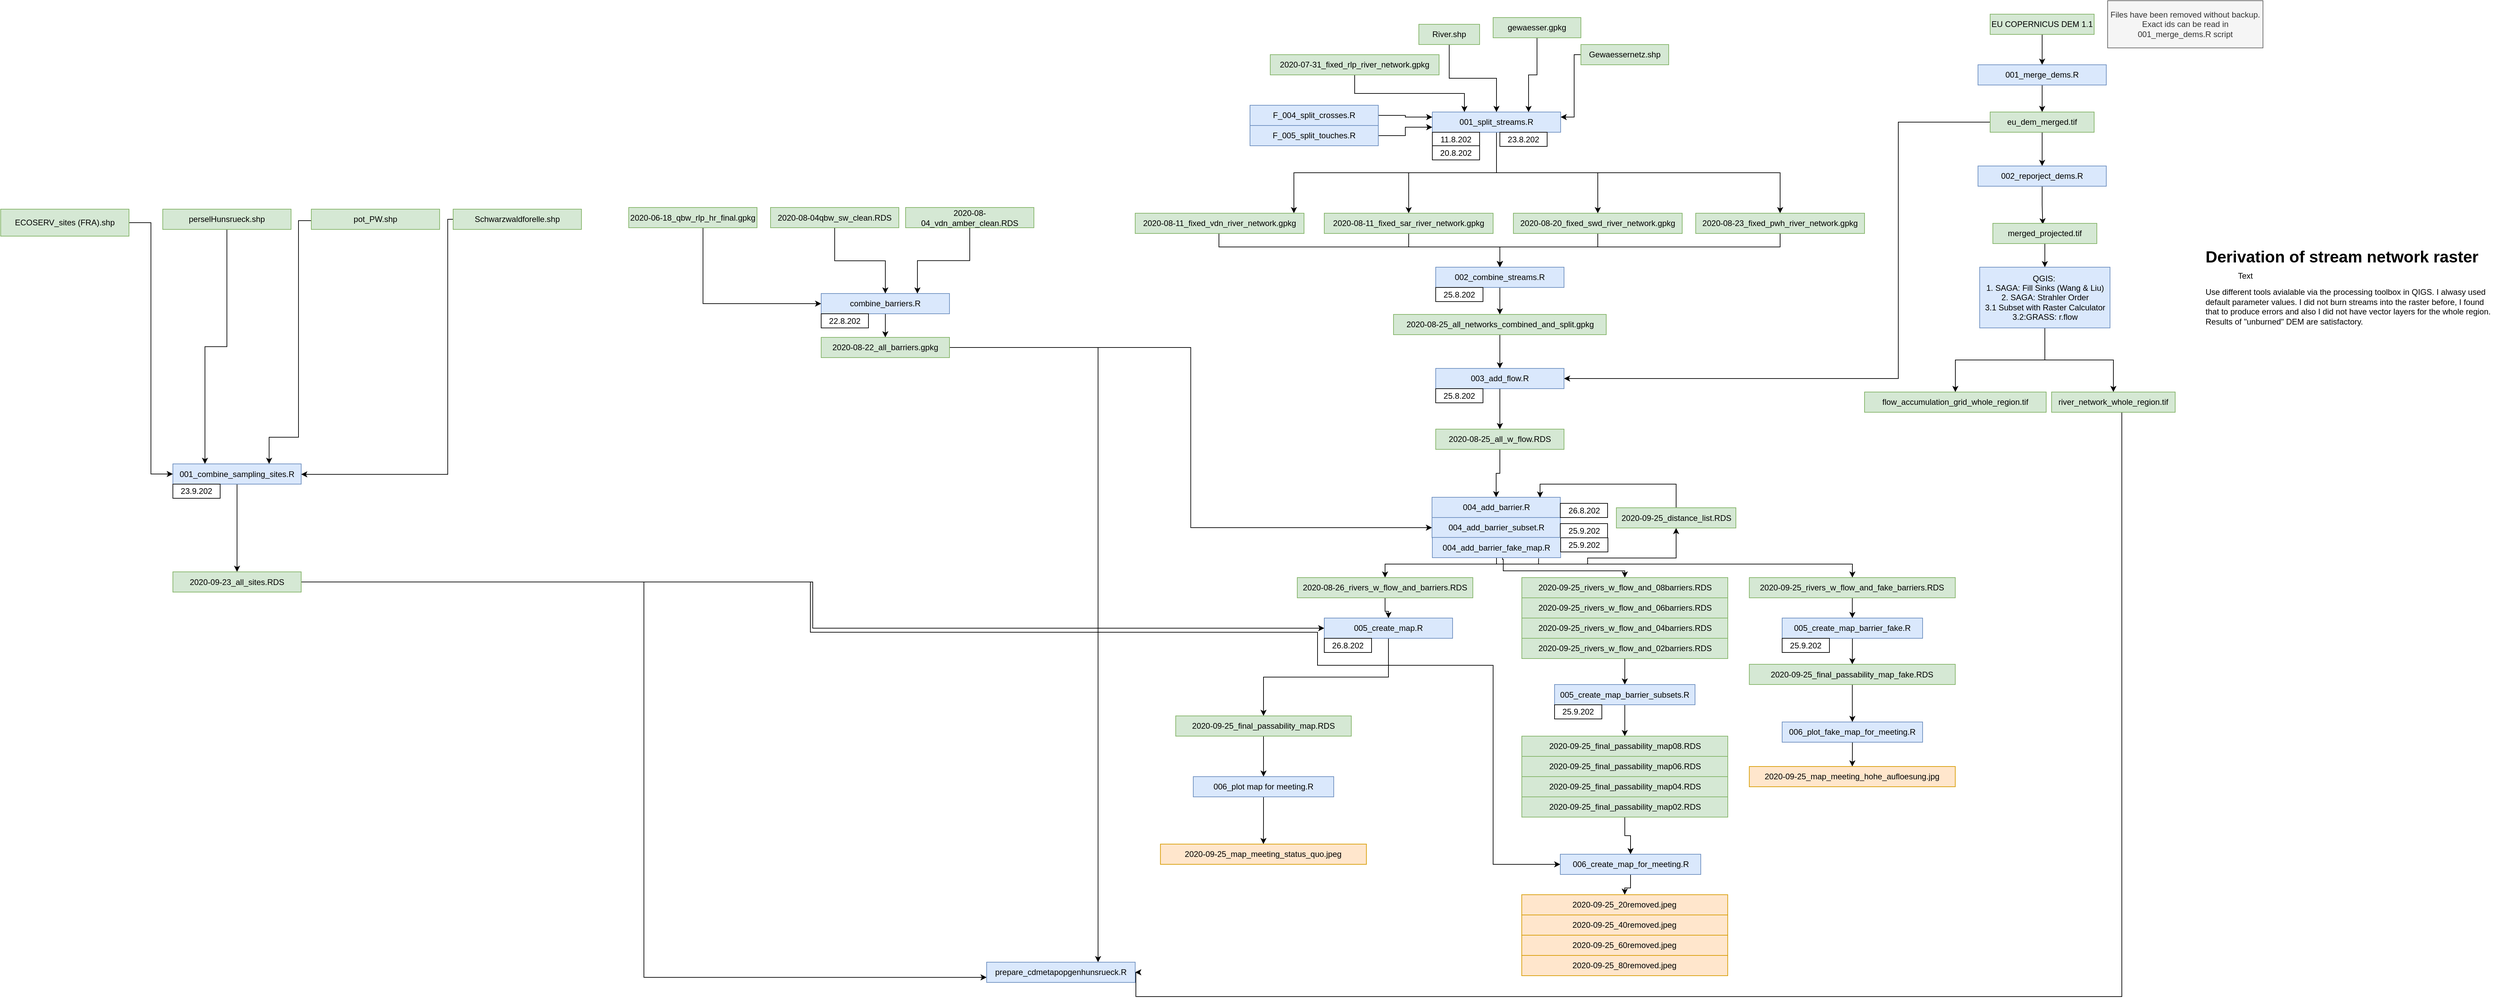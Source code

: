 <mxfile version="11.1.4" type="device"><diagram id="JvnufUM-Q5SF-gKpzTFS" name="Page-1"><mxGraphModel dx="3386" dy="1851" grid="1" gridSize="10" guides="1" tooltips="1" connect="1" arrows="1" fold="1" page="1" pageScale="1" pageWidth="827" pageHeight="1169" math="0" shadow="0"><root><mxCell id="0"/><mxCell id="1" parent="0"/><mxCell id="FXW5r1l0r0UsRwqDGzfk-9" value="&lt;h1&gt;&lt;span&gt;Derivation of stream network raster&lt;/span&gt;&lt;br&gt;&lt;/h1&gt;&lt;div&gt;&lt;span&gt;&lt;br&gt;&lt;/span&gt;&lt;/div&gt;&lt;div&gt;Use different tools avialable via the processing toolbox in QIGS. I alwasy used default parameter values. I did not burn streams into the raster before, I found that to produce errors and also I did not have vector layers for the whole region. Results of &quot;unburned&quot; DEM are satisfactory.&amp;nbsp;&lt;/div&gt;" style="text;html=1;strokeColor=none;fillColor=none;spacing=5;spacingTop=-20;whiteSpace=wrap;overflow=hidden;rounded=0;" parent="1" vertex="1"><mxGeometry x="1140" y="-155" width="440" height="125" as="geometry"/></mxCell><mxCell id="lAnp8HVwlpkXmzS3T5rh-65" style="edgeStyle=orthogonalEdgeStyle;rounded=0;orthogonalLoop=1;jettySize=auto;html=1;" parent="1" source="qVdhG5qtT_E0sjil29ck-8" target="lAnp8HVwlpkXmzS3T5rh-63" edge="1"><mxGeometry relative="1" as="geometry"/></mxCell><mxCell id="lAnp8HVwlpkXmzS3T5rh-66" style="edgeStyle=orthogonalEdgeStyle;rounded=0;orthogonalLoop=1;jettySize=auto;html=1;" parent="1" source="qVdhG5qtT_E0sjil29ck-8" target="lAnp8HVwlpkXmzS3T5rh-64" edge="1"><mxGeometry relative="1" as="geometry"/></mxCell><mxCell id="qVdhG5qtT_E0sjil29ck-8" value="QGIS:&amp;nbsp;&lt;br&gt;1. SAGA: Fill Sinks (Wang &amp;amp; Liu)&lt;br&gt;2. SAGA: Strahler Order&lt;br&gt;3.1 Subset with Raster Calculator&lt;br&gt;3.2:GRASS: r.flow" style="rounded=0;whiteSpace=wrap;html=1;fillColor=#dae8fc;strokeColor=#6c8ebf;" parent="1" vertex="1"><mxGeometry x="810.5" y="-120" width="193" height="90" as="geometry"/></mxCell><mxCell id="cnX03Y2A7mI1FrxATvuy-17" style="edgeStyle=orthogonalEdgeStyle;rounded=0;orthogonalLoop=1;jettySize=auto;html=1;" parent="1" source="c5t6hlEOl87AgB6g3hUB-1" target="cnX03Y2A7mI1FrxATvuy-16" edge="1"><mxGeometry relative="1" as="geometry"/></mxCell><mxCell id="c5t6hlEOl87AgB6g3hUB-1" value="001_combine_sampling_sites.R" style="rounded=0;whiteSpace=wrap;html=1;fillColor=#dae8fc;strokeColor=#6c8ebf;" parent="1" vertex="1"><mxGeometry x="-1865" y="171.5" width="190" height="30" as="geometry"/></mxCell><mxCell id="cnX03Y2A7mI1FrxATvuy-11" style="edgeStyle=orthogonalEdgeStyle;rounded=0;orthogonalLoop=1;jettySize=auto;html=1;entryX=0;entryY=0.5;entryDx=0;entryDy=0;" parent="1" source="cnX03Y2A7mI1FrxATvuy-2" target="c5t6hlEOl87AgB6g3hUB-1" edge="1"><mxGeometry relative="1" as="geometry"/></mxCell><mxCell id="cnX03Y2A7mI1FrxATvuy-2" value="ECOSERV_sites (FRA).shp" style="rounded=0;whiteSpace=wrap;html=1;fillColor=#d5e8d4;strokeColor=#82b366;" parent="1" vertex="1"><mxGeometry x="-2120" y="-206" width="190" height="40" as="geometry"/></mxCell><mxCell id="cnX03Y2A7mI1FrxATvuy-12" style="edgeStyle=orthogonalEdgeStyle;rounded=0;orthogonalLoop=1;jettySize=auto;html=1;entryX=0.25;entryY=0;entryDx=0;entryDy=0;" parent="1" source="cnX03Y2A7mI1FrxATvuy-3" target="c5t6hlEOl87AgB6g3hUB-1" edge="1"><mxGeometry relative="1" as="geometry"/></mxCell><mxCell id="cnX03Y2A7mI1FrxATvuy-3" value="perselHunsrueck.shp" style="rounded=0;whiteSpace=wrap;html=1;fillColor=#d5e8d4;strokeColor=#82b366;" parent="1" vertex="1"><mxGeometry x="-1880" y="-206" width="190" height="30" as="geometry"/></mxCell><mxCell id="cnX03Y2A7mI1FrxATvuy-13" style="edgeStyle=orthogonalEdgeStyle;rounded=0;orthogonalLoop=1;jettySize=auto;html=1;entryX=0.75;entryY=0;entryDx=0;entryDy=0;" parent="1" source="cnX03Y2A7mI1FrxATvuy-4" target="c5t6hlEOl87AgB6g3hUB-1" edge="1"><mxGeometry relative="1" as="geometry"><Array as="points"><mxPoint x="-1679" y="-189"/><mxPoint x="-1679" y="132"/><mxPoint x="-1722" y="132"/></Array></mxGeometry></mxCell><mxCell id="cnX03Y2A7mI1FrxATvuy-4" value="pot_PW.shp" style="rounded=0;whiteSpace=wrap;html=1;fillColor=#d5e8d4;strokeColor=#82b366;" parent="1" vertex="1"><mxGeometry x="-1660" y="-206" width="190" height="30" as="geometry"/></mxCell><mxCell id="cnX03Y2A7mI1FrxATvuy-14" style="edgeStyle=orthogonalEdgeStyle;rounded=0;orthogonalLoop=1;jettySize=auto;html=1;" parent="1" source="cnX03Y2A7mI1FrxATvuy-5" target="c5t6hlEOl87AgB6g3hUB-1" edge="1"><mxGeometry relative="1" as="geometry"><Array as="points"><mxPoint x="-1458" y="-191"/><mxPoint x="-1458" y="187"/></Array></mxGeometry></mxCell><mxCell id="cnX03Y2A7mI1FrxATvuy-5" value="Schwarzwaldforelle.shp" style="rounded=0;whiteSpace=wrap;html=1;fillColor=#d5e8d4;strokeColor=#82b366;" parent="1" vertex="1"><mxGeometry x="-1450" y="-206" width="190" height="30" as="geometry"/></mxCell><mxCell id="lAnp8HVwlpkXmzS3T5rh-76" style="edgeStyle=orthogonalEdgeStyle;rounded=0;orthogonalLoop=1;jettySize=auto;html=1;entryX=0;entryY=0.75;entryDx=0;entryDy=0;" parent="1" source="cnX03Y2A7mI1FrxATvuy-16" target="0E4M_2nocvdvFZ_LfOM7-12" edge="1"><mxGeometry relative="1" as="geometry"/></mxCell><mxCell id="lAnp8HVwlpkXmzS3T5rh-88" style="edgeStyle=orthogonalEdgeStyle;rounded=0;orthogonalLoop=1;jettySize=auto;html=1;entryX=0;entryY=0.5;entryDx=0;entryDy=0;" parent="1" source="cnX03Y2A7mI1FrxATvuy-16" target="lAnp8HVwlpkXmzS3T5rh-86" edge="1"><mxGeometry relative="1" as="geometry"/></mxCell><mxCell id="lAnp8HVwlpkXmzS3T5rh-111" style="edgeStyle=orthogonalEdgeStyle;rounded=0;orthogonalLoop=1;jettySize=auto;html=1;entryX=0;entryY=0.5;entryDx=0;entryDy=0;" parent="1" source="cnX03Y2A7mI1FrxATvuy-16" target="lAnp8HVwlpkXmzS3T5rh-109" edge="1"><mxGeometry relative="1" as="geometry"><mxPoint x="-150" y="680" as="targetPoint"/><Array as="points"><mxPoint x="-921" y="346"/><mxPoint x="-921" y="421"/><mxPoint x="-170" y="421"/><mxPoint x="-170" y="470"/><mxPoint x="90" y="470"/><mxPoint x="90" y="765"/></Array></mxGeometry></mxCell><mxCell id="cnX03Y2A7mI1FrxATvuy-16" value="2020-09-23_all_sites.RDS" style="rounded=0;whiteSpace=wrap;html=1;fillColor=#d5e8d4;strokeColor=#82b366;" parent="1" vertex="1"><mxGeometry x="-1865" y="331.5" width="190" height="30" as="geometry"/></mxCell><mxCell id="0E4M_2nocvdvFZ_LfOM7-1" value="23.9.202" style="rounded=0;whiteSpace=wrap;html=1;" parent="1" vertex="1"><mxGeometry x="-1865" y="201.5" width="70" height="21" as="geometry"/></mxCell><mxCell id="0E4M_2nocvdvFZ_LfOM7-11" style="edgeStyle=orthogonalEdgeStyle;rounded=0;orthogonalLoop=1;jettySize=auto;html=1;" parent="1" source="0E4M_2nocvdvFZ_LfOM7-2" target="0E4M_2nocvdvFZ_LfOM7-10" edge="1"><mxGeometry relative="1" as="geometry"/></mxCell><mxCell id="0E4M_2nocvdvFZ_LfOM7-2" value="combine_barriers.R" style="rounded=0;whiteSpace=wrap;html=1;fillColor=#dae8fc;strokeColor=#6c8ebf;" parent="1" vertex="1"><mxGeometry x="-905" y="-81" width="190" height="30" as="geometry"/></mxCell><mxCell id="0E4M_2nocvdvFZ_LfOM7-3" value="22.8.202" style="rounded=0;whiteSpace=wrap;html=1;" parent="1" vertex="1"><mxGeometry x="-905" y="-51" width="70" height="21" as="geometry"/></mxCell><mxCell id="0E4M_2nocvdvFZ_LfOM7-5" style="edgeStyle=orthogonalEdgeStyle;rounded=0;orthogonalLoop=1;jettySize=auto;html=1;entryX=0;entryY=0.5;entryDx=0;entryDy=0;" parent="1" source="0E4M_2nocvdvFZ_LfOM7-4" target="0E4M_2nocvdvFZ_LfOM7-2" edge="1"><mxGeometry relative="1" as="geometry"><Array as="points"><mxPoint x="-1080" y="-65.5"/></Array></mxGeometry></mxCell><mxCell id="0E4M_2nocvdvFZ_LfOM7-4" value="2020-06-18_qbw_rlp_hr_final.gpkg" style="rounded=0;whiteSpace=wrap;html=1;fillColor=#d5e8d4;strokeColor=#82b366;" parent="1" vertex="1"><mxGeometry x="-1190" y="-208.5" width="190" height="30" as="geometry"/></mxCell><mxCell id="0E4M_2nocvdvFZ_LfOM7-9" style="edgeStyle=orthogonalEdgeStyle;rounded=0;orthogonalLoop=1;jettySize=auto;html=1;" parent="1" source="0E4M_2nocvdvFZ_LfOM7-6" target="0E4M_2nocvdvFZ_LfOM7-2" edge="1"><mxGeometry relative="1" as="geometry"><Array as="points"><mxPoint x="-885" y="-129.5"/><mxPoint x="-810" y="-129.5"/></Array></mxGeometry></mxCell><mxCell id="0E4M_2nocvdvFZ_LfOM7-6" value="2020-08-04qbw_sw_clean.RDS" style="rounded=0;whiteSpace=wrap;html=1;fillColor=#d5e8d4;strokeColor=#82b366;" parent="1" vertex="1"><mxGeometry x="-980" y="-208.5" width="190" height="30" as="geometry"/></mxCell><mxCell id="0E4M_2nocvdvFZ_LfOM7-8" style="edgeStyle=orthogonalEdgeStyle;rounded=0;orthogonalLoop=1;jettySize=auto;html=1;entryX=0.75;entryY=0;entryDx=0;entryDy=0;" parent="1" source="0E4M_2nocvdvFZ_LfOM7-7" target="0E4M_2nocvdvFZ_LfOM7-2" edge="1"><mxGeometry relative="1" as="geometry"/></mxCell><mxCell id="0E4M_2nocvdvFZ_LfOM7-7" value="2020-08-04_vdn_amber_clean.RDS" style="rounded=0;whiteSpace=wrap;html=1;fillColor=#d5e8d4;strokeColor=#82b366;" parent="1" vertex="1"><mxGeometry x="-780" y="-208.5" width="190" height="30" as="geometry"/></mxCell><mxCell id="lAnp8HVwlpkXmzS3T5rh-73" style="edgeStyle=orthogonalEdgeStyle;rounded=0;orthogonalLoop=1;jettySize=auto;html=1;entryX=0;entryY=0.5;entryDx=0;entryDy=0;" parent="1" source="0E4M_2nocvdvFZ_LfOM7-10" target="lAnp8HVwlpkXmzS3T5rh-1" edge="1"><mxGeometry relative="1" as="geometry"/></mxCell><mxCell id="lAnp8HVwlpkXmzS3T5rh-75" style="edgeStyle=orthogonalEdgeStyle;rounded=0;orthogonalLoop=1;jettySize=auto;html=1;entryX=0.75;entryY=0;entryDx=0;entryDy=0;" parent="1" source="0E4M_2nocvdvFZ_LfOM7-10" target="0E4M_2nocvdvFZ_LfOM7-12" edge="1"><mxGeometry relative="1" as="geometry"/></mxCell><mxCell id="0E4M_2nocvdvFZ_LfOM7-10" value="2020-08-22_all_barriers.gpkg" style="rounded=0;whiteSpace=wrap;html=1;fillColor=#d5e8d4;strokeColor=#82b366;" parent="1" vertex="1"><mxGeometry x="-905" y="-16" width="190" height="30" as="geometry"/></mxCell><mxCell id="0E4M_2nocvdvFZ_LfOM7-12" value="prepare_cdmetapopgenhunsrueck.R" style="rounded=0;whiteSpace=wrap;html=1;fillColor=#dae8fc;strokeColor=#6c8ebf;" parent="1" vertex="1"><mxGeometry x="-660" y="910" width="220" height="30" as="geometry"/></mxCell><mxCell id="lAnp8HVwlpkXmzS3T5rh-82" style="edgeStyle=orthogonalEdgeStyle;rounded=0;orthogonalLoop=1;jettySize=auto;html=1;exitX=0.25;exitY=1;exitDx=0;exitDy=0;" parent="1" source="JP9nzfMfeWEgirUT3cYj-3" target="lAnp8HVwlpkXmzS3T5rh-81" edge="1"><mxGeometry relative="1" as="geometry"><Array as="points"><mxPoint x="95" y="311"/><mxPoint x="95" y="320"/><mxPoint x="-70" y="320"/></Array></mxGeometry></mxCell><mxCell id="lAnp8HVwlpkXmzS3T5rh-92" style="edgeStyle=orthogonalEdgeStyle;rounded=0;orthogonalLoop=1;jettySize=auto;html=1;entryX=0.5;entryY=1;entryDx=0;entryDy=0;exitX=0.828;exitY=1.032;exitDx=0;exitDy=0;exitPerimeter=0;" parent="1" source="JP9nzfMfeWEgirUT3cYj-3" target="lAnp8HVwlpkXmzS3T5rh-91" edge="1"><mxGeometry relative="1" as="geometry"><Array as="points"><mxPoint x="157" y="320"/><mxPoint x="230" y="320"/><mxPoint x="230" y="311"/><mxPoint x="361" y="311"/></Array></mxGeometry></mxCell><mxCell id="lAnp8HVwlpkXmzS3T5rh-98" style="edgeStyle=orthogonalEdgeStyle;rounded=0;orthogonalLoop=1;jettySize=auto;html=1;entryX=0.5;entryY=0;entryDx=0;entryDy=0;exitX=0.547;exitY=0.986;exitDx=0;exitDy=0;exitPerimeter=0;" parent="1" source="JP9nzfMfeWEgirUT3cYj-3" target="lAnp8HVwlpkXmzS3T5rh-94" edge="1"><mxGeometry relative="1" as="geometry"><mxPoint x="285" y="330" as="targetPoint"/><Array as="points"><mxPoint x="104" y="313"/><mxPoint x="105" y="313"/><mxPoint x="105" y="330"/><mxPoint x="285" y="330"/></Array></mxGeometry></mxCell><mxCell id="lAnp8HVwlpkXmzS3T5rh-1" value="004_add_barrier_subset.R" style="rounded=0;whiteSpace=wrap;html=1;fillColor=#dae8fc;strokeColor=#6c8ebf;" parent="1" vertex="1"><mxGeometry x="-0.5" y="251" width="190" height="30" as="geometry"/></mxCell><mxCell id="lAnp8HVwlpkXmzS3T5rh-79" style="edgeStyle=orthogonalEdgeStyle;rounded=0;orthogonalLoop=1;jettySize=auto;html=1;entryX=0.5;entryY=0;entryDx=0;entryDy=0;" parent="1" source="lAnp8HVwlpkXmzS3T5rh-2" target="lAnp8HVwlpkXmzS3T5rh-77" edge="1"><mxGeometry relative="1" as="geometry"/></mxCell><mxCell id="lAnp8HVwlpkXmzS3T5rh-2" value="2020-08-25_all_w_flow.RDS" style="rounded=0;whiteSpace=wrap;html=1;fillColor=#d5e8d4;strokeColor=#82b366;" parent="1" vertex="1"><mxGeometry x="5" y="120" width="190" height="30" as="geometry"/></mxCell><mxCell id="lAnp8HVwlpkXmzS3T5rh-7" value="25.9.202" style="rounded=0;whiteSpace=wrap;html=1;" parent="1" vertex="1"><mxGeometry x="189.5" y="260" width="70" height="21" as="geometry"/></mxCell><mxCell id="lAnp8HVwlpkXmzS3T5rh-26" style="edgeStyle=orthogonalEdgeStyle;rounded=0;orthogonalLoop=1;jettySize=auto;html=1;" parent="1" source="lAnp8HVwlpkXmzS3T5rh-8" target="lAnp8HVwlpkXmzS3T5rh-25" edge="1"><mxGeometry relative="1" as="geometry"><Array as="points"><mxPoint x="95" y="-260"/><mxPoint x="-205" y="-260"/></Array></mxGeometry></mxCell><mxCell id="lAnp8HVwlpkXmzS3T5rh-28" style="edgeStyle=orthogonalEdgeStyle;rounded=0;orthogonalLoop=1;jettySize=auto;html=1;" parent="1" source="lAnp8HVwlpkXmzS3T5rh-8" target="lAnp8HVwlpkXmzS3T5rh-27" edge="1"><mxGeometry relative="1" as="geometry"/></mxCell><mxCell id="lAnp8HVwlpkXmzS3T5rh-31" style="edgeStyle=orthogonalEdgeStyle;rounded=0;orthogonalLoop=1;jettySize=auto;html=1;entryX=0.5;entryY=0;entryDx=0;entryDy=0;" parent="1" source="lAnp8HVwlpkXmzS3T5rh-8" target="lAnp8HVwlpkXmzS3T5rh-30" edge="1"><mxGeometry relative="1" as="geometry"><Array as="points"><mxPoint x="95" y="-260"/><mxPoint x="245" y="-260"/></Array></mxGeometry></mxCell><mxCell id="lAnp8HVwlpkXmzS3T5rh-34" style="edgeStyle=orthogonalEdgeStyle;rounded=0;orthogonalLoop=1;jettySize=auto;html=1;entryX=0.5;entryY=0;entryDx=0;entryDy=0;" parent="1" source="lAnp8HVwlpkXmzS3T5rh-8" target="lAnp8HVwlpkXmzS3T5rh-33" edge="1"><mxGeometry relative="1" as="geometry"><Array as="points"><mxPoint x="95" y="-260"/><mxPoint x="515" y="-260"/></Array></mxGeometry></mxCell><mxCell id="lAnp8HVwlpkXmzS3T5rh-8" value="001_split_streams.R" style="rounded=0;whiteSpace=wrap;html=1;fillColor=#dae8fc;strokeColor=#6c8ebf;" parent="1" vertex="1"><mxGeometry y="-350" width="190" height="30" as="geometry"/></mxCell><mxCell id="lAnp8HVwlpkXmzS3T5rh-11" style="edgeStyle=orthogonalEdgeStyle;rounded=0;orthogonalLoop=1;jettySize=auto;html=1;entryX=0;entryY=0.25;entryDx=0;entryDy=0;" parent="1" source="lAnp8HVwlpkXmzS3T5rh-9" target="lAnp8HVwlpkXmzS3T5rh-8" edge="1"><mxGeometry relative="1" as="geometry"/></mxCell><mxCell id="lAnp8HVwlpkXmzS3T5rh-9" value="F_004_split_crosses.R" style="rounded=0;whiteSpace=wrap;html=1;fillColor=#dae8fc;strokeColor=#6c8ebf;" parent="1" vertex="1"><mxGeometry x="-270" y="-360" width="190" height="30" as="geometry"/></mxCell><mxCell id="lAnp8HVwlpkXmzS3T5rh-12" style="edgeStyle=orthogonalEdgeStyle;rounded=0;orthogonalLoop=1;jettySize=auto;html=1;entryX=0;entryY=0.75;entryDx=0;entryDy=0;" parent="1" source="lAnp8HVwlpkXmzS3T5rh-10" target="lAnp8HVwlpkXmzS3T5rh-8" edge="1"><mxGeometry relative="1" as="geometry"/></mxCell><mxCell id="lAnp8HVwlpkXmzS3T5rh-10" value="F_005_split_touches.R" style="rounded=0;whiteSpace=wrap;html=1;fillColor=#dae8fc;strokeColor=#6c8ebf;" parent="1" vertex="1"><mxGeometry x="-270" y="-330" width="190" height="30" as="geometry"/></mxCell><mxCell id="lAnp8HVwlpkXmzS3T5rh-14" style="edgeStyle=orthogonalEdgeStyle;rounded=0;orthogonalLoop=1;jettySize=auto;html=1;entryX=0.25;entryY=0;entryDx=0;entryDy=0;" parent="1" source="lAnp8HVwlpkXmzS3T5rh-13" target="lAnp8HVwlpkXmzS3T5rh-8" edge="1"><mxGeometry relative="1" as="geometry"/></mxCell><mxCell id="lAnp8HVwlpkXmzS3T5rh-13" value="2020-07-31_fixed_rlp_river_network.gpkg" style="rounded=0;whiteSpace=wrap;html=1;fillColor=#d5e8d4;strokeColor=#82b366;" parent="1" vertex="1"><mxGeometry x="-240" y="-435" width="250" height="30" as="geometry"/></mxCell><mxCell id="lAnp8HVwlpkXmzS3T5rh-18" style="edgeStyle=orthogonalEdgeStyle;rounded=0;orthogonalLoop=1;jettySize=auto;html=1;" parent="1" source="lAnp8HVwlpkXmzS3T5rh-17" target="lAnp8HVwlpkXmzS3T5rh-8" edge="1"><mxGeometry relative="1" as="geometry"/></mxCell><mxCell id="lAnp8HVwlpkXmzS3T5rh-17" value="River.shp" style="rounded=0;whiteSpace=wrap;html=1;fillColor=#d5e8d4;strokeColor=#82b366;" parent="1" vertex="1"><mxGeometry x="-20" y="-480" width="90" height="30" as="geometry"/></mxCell><mxCell id="lAnp8HVwlpkXmzS3T5rh-20" style="edgeStyle=orthogonalEdgeStyle;rounded=0;orthogonalLoop=1;jettySize=auto;html=1;entryX=0.75;entryY=0;entryDx=0;entryDy=0;" parent="1" source="lAnp8HVwlpkXmzS3T5rh-19" target="lAnp8HVwlpkXmzS3T5rh-8" edge="1"><mxGeometry relative="1" as="geometry"/></mxCell><mxCell id="lAnp8HVwlpkXmzS3T5rh-19" value="gewaesser.gpkg" style="rounded=0;whiteSpace=wrap;html=1;fillColor=#d5e8d4;strokeColor=#82b366;" parent="1" vertex="1"><mxGeometry x="90" y="-490" width="130" height="30" as="geometry"/></mxCell><mxCell id="lAnp8HVwlpkXmzS3T5rh-23" style="edgeStyle=orthogonalEdgeStyle;rounded=0;orthogonalLoop=1;jettySize=auto;html=1;entryX=1;entryY=0.25;entryDx=0;entryDy=0;" parent="1" source="lAnp8HVwlpkXmzS3T5rh-22" target="lAnp8HVwlpkXmzS3T5rh-8" edge="1"><mxGeometry relative="1" as="geometry"><Array as="points"><mxPoint x="210" y="-435"/><mxPoint x="210" y="-343"/></Array></mxGeometry></mxCell><mxCell id="lAnp8HVwlpkXmzS3T5rh-22" value="Gewaessernetz.shp" style="rounded=0;whiteSpace=wrap;html=1;fillColor=#d5e8d4;strokeColor=#82b366;" parent="1" vertex="1"><mxGeometry x="220" y="-450" width="130" height="30" as="geometry"/></mxCell><mxCell id="lAnp8HVwlpkXmzS3T5rh-24" value="23.8.202" style="rounded=0;whiteSpace=wrap;html=1;" parent="1" vertex="1"><mxGeometry x="100" y="-320" width="70" height="21" as="geometry"/></mxCell><mxCell id="lAnp8HVwlpkXmzS3T5rh-40" style="edgeStyle=orthogonalEdgeStyle;rounded=0;orthogonalLoop=1;jettySize=auto;html=1;" parent="1" source="lAnp8HVwlpkXmzS3T5rh-25" target="lAnp8HVwlpkXmzS3T5rh-38" edge="1"><mxGeometry relative="1" as="geometry"><Array as="points"><mxPoint x="-316" y="-150"/><mxPoint x="100" y="-150"/></Array></mxGeometry></mxCell><mxCell id="lAnp8HVwlpkXmzS3T5rh-25" value="2020-08-11_fixed_vdn_river_network.gpkg" style="rounded=0;whiteSpace=wrap;html=1;fillColor=#d5e8d4;strokeColor=#82b366;" parent="1" vertex="1"><mxGeometry x="-440" y="-200" width="250" height="30" as="geometry"/></mxCell><mxCell id="lAnp8HVwlpkXmzS3T5rh-41" style="edgeStyle=orthogonalEdgeStyle;rounded=0;orthogonalLoop=1;jettySize=auto;html=1;entryX=0.5;entryY=0;entryDx=0;entryDy=0;" parent="1" source="lAnp8HVwlpkXmzS3T5rh-27" target="lAnp8HVwlpkXmzS3T5rh-38" edge="1"><mxGeometry relative="1" as="geometry"><Array as="points"><mxPoint x="-35" y="-150"/><mxPoint x="100" y="-150"/></Array></mxGeometry></mxCell><mxCell id="lAnp8HVwlpkXmzS3T5rh-27" value="2020-08-11_fixed_sar_river_network.gpkg" style="rounded=0;whiteSpace=wrap;html=1;fillColor=#d5e8d4;strokeColor=#82b366;" parent="1" vertex="1"><mxGeometry x="-160" y="-200" width="250" height="30" as="geometry"/></mxCell><mxCell id="lAnp8HVwlpkXmzS3T5rh-42" style="edgeStyle=orthogonalEdgeStyle;rounded=0;orthogonalLoop=1;jettySize=auto;html=1;entryX=0.5;entryY=0;entryDx=0;entryDy=0;" parent="1" source="lAnp8HVwlpkXmzS3T5rh-30" target="lAnp8HVwlpkXmzS3T5rh-38" edge="1"><mxGeometry relative="1" as="geometry"><Array as="points"><mxPoint x="245" y="-150"/><mxPoint x="100" y="-150"/></Array></mxGeometry></mxCell><mxCell id="lAnp8HVwlpkXmzS3T5rh-30" value="2020-08-20_fixed_swd_river_network.gpkg" style="rounded=0;whiteSpace=wrap;html=1;fillColor=#d5e8d4;strokeColor=#82b366;" parent="1" vertex="1"><mxGeometry x="120" y="-200" width="250" height="30" as="geometry"/></mxCell><mxCell id="lAnp8HVwlpkXmzS3T5rh-43" style="edgeStyle=orthogonalEdgeStyle;rounded=0;orthogonalLoop=1;jettySize=auto;html=1;entryX=0.5;entryY=0;entryDx=0;entryDy=0;" parent="1" source="lAnp8HVwlpkXmzS3T5rh-33" target="lAnp8HVwlpkXmzS3T5rh-38" edge="1"><mxGeometry relative="1" as="geometry"><Array as="points"><mxPoint x="515" y="-150"/><mxPoint x="100" y="-150"/></Array></mxGeometry></mxCell><mxCell id="lAnp8HVwlpkXmzS3T5rh-33" value="&lt;span style=&quot;text-align: left ; white-space: nowrap&quot;&gt;2020-08-23_fixed_pwh_river_network.gpkg&lt;/span&gt;" style="rounded=0;whiteSpace=wrap;html=1;fillColor=#d5e8d4;strokeColor=#82b366;" parent="1" vertex="1"><mxGeometry x="390" y="-200" width="250" height="30" as="geometry"/></mxCell><mxCell id="lAnp8HVwlpkXmzS3T5rh-35" value="11.8.202" style="rounded=0;whiteSpace=wrap;html=1;" parent="1" vertex="1"><mxGeometry y="-320" width="70" height="21" as="geometry"/></mxCell><mxCell id="lAnp8HVwlpkXmzS3T5rh-36" value="20.8.202" style="rounded=0;whiteSpace=wrap;html=1;" parent="1" vertex="1"><mxGeometry y="-300" width="70" height="21" as="geometry"/></mxCell><mxCell id="lAnp8HVwlpkXmzS3T5rh-46" style="edgeStyle=orthogonalEdgeStyle;rounded=0;orthogonalLoop=1;jettySize=auto;html=1;" parent="1" source="lAnp8HVwlpkXmzS3T5rh-38" target="lAnp8HVwlpkXmzS3T5rh-45" edge="1"><mxGeometry relative="1" as="geometry"/></mxCell><mxCell id="lAnp8HVwlpkXmzS3T5rh-38" value="002_combine_streams.R" style="rounded=0;whiteSpace=wrap;html=1;fillColor=#dae8fc;strokeColor=#6c8ebf;" parent="1" vertex="1"><mxGeometry x="5" y="-120" width="190" height="30" as="geometry"/></mxCell><mxCell id="lAnp8HVwlpkXmzS3T5rh-69" style="edgeStyle=orthogonalEdgeStyle;rounded=0;orthogonalLoop=1;jettySize=auto;html=1;entryX=0.5;entryY=0;entryDx=0;entryDy=0;" parent="1" source="lAnp8HVwlpkXmzS3T5rh-45" target="lAnp8HVwlpkXmzS3T5rh-68" edge="1"><mxGeometry relative="1" as="geometry"/></mxCell><mxCell id="lAnp8HVwlpkXmzS3T5rh-45" value="2020-08-25_all_networks_combined_and_split.gpkg" style="rounded=0;whiteSpace=wrap;html=1;fillColor=#d5e8d4;strokeColor=#82b366;" parent="1" vertex="1"><mxGeometry x="-57.5" y="-50" width="315" height="30" as="geometry"/></mxCell><mxCell id="lAnp8HVwlpkXmzS3T5rh-55" style="edgeStyle=orthogonalEdgeStyle;rounded=0;orthogonalLoop=1;jettySize=auto;html=1;entryX=0.5;entryY=0;entryDx=0;entryDy=0;" parent="1" source="lAnp8HVwlpkXmzS3T5rh-49" target="lAnp8HVwlpkXmzS3T5rh-54" edge="1"><mxGeometry relative="1" as="geometry"/></mxCell><mxCell id="lAnp8HVwlpkXmzS3T5rh-49" value="EU COPERNICUS DEM 1.1" style="rounded=0;whiteSpace=wrap;html=1;fillColor=#d5e8d4;strokeColor=#82b366;" parent="1" vertex="1"><mxGeometry x="826" y="-495" width="154" height="30" as="geometry"/></mxCell><mxCell id="lAnp8HVwlpkXmzS3T5rh-52" value="Files have been removed without backup. Exact ids can be read in 001_merge_dems.R script" style="text;html=1;strokeColor=#666666;fillColor=#f5f5f5;align=center;verticalAlign=middle;whiteSpace=wrap;rounded=0;fontColor=#333333;" parent="1" vertex="1"><mxGeometry x="1000" y="-515" width="230" height="70" as="geometry"/></mxCell><mxCell id="lAnp8HVwlpkXmzS3T5rh-57" style="edgeStyle=orthogonalEdgeStyle;rounded=0;orthogonalLoop=1;jettySize=auto;html=1;" parent="1" source="lAnp8HVwlpkXmzS3T5rh-54" target="lAnp8HVwlpkXmzS3T5rh-56" edge="1"><mxGeometry relative="1" as="geometry"/></mxCell><mxCell id="lAnp8HVwlpkXmzS3T5rh-54" value="001_merge_dems.R" style="rounded=0;whiteSpace=wrap;html=1;fillColor=#dae8fc;strokeColor=#6c8ebf;" parent="1" vertex="1"><mxGeometry x="808" y="-420" width="190" height="30" as="geometry"/></mxCell><mxCell id="lAnp8HVwlpkXmzS3T5rh-59" style="edgeStyle=orthogonalEdgeStyle;rounded=0;orthogonalLoop=1;jettySize=auto;html=1;entryX=0.5;entryY=0;entryDx=0;entryDy=0;" parent="1" source="lAnp8HVwlpkXmzS3T5rh-56" target="lAnp8HVwlpkXmzS3T5rh-58" edge="1"><mxGeometry relative="1" as="geometry"/></mxCell><mxCell id="lAnp8HVwlpkXmzS3T5rh-71" style="edgeStyle=orthogonalEdgeStyle;rounded=0;orthogonalLoop=1;jettySize=auto;html=1;entryX=1;entryY=0.5;entryDx=0;entryDy=0;" parent="1" source="lAnp8HVwlpkXmzS3T5rh-56" target="lAnp8HVwlpkXmzS3T5rh-68" edge="1"><mxGeometry relative="1" as="geometry"><Array as="points"><mxPoint x="690" y="-335"/><mxPoint x="690" y="45"/></Array></mxGeometry></mxCell><mxCell id="lAnp8HVwlpkXmzS3T5rh-56" value="eu_dem_merged.tif" style="rounded=0;whiteSpace=wrap;html=1;fillColor=#d5e8d4;strokeColor=#82b366;" parent="1" vertex="1"><mxGeometry x="826" y="-350" width="154" height="30" as="geometry"/></mxCell><mxCell id="lAnp8HVwlpkXmzS3T5rh-61" style="edgeStyle=orthogonalEdgeStyle;rounded=0;orthogonalLoop=1;jettySize=auto;html=1;entryX=0.48;entryY=0.052;entryDx=0;entryDy=0;entryPerimeter=0;" parent="1" source="lAnp8HVwlpkXmzS3T5rh-58" target="lAnp8HVwlpkXmzS3T5rh-60" edge="1"><mxGeometry relative="1" as="geometry"/></mxCell><mxCell id="lAnp8HVwlpkXmzS3T5rh-58" value="002_reporject_dems.R" style="rounded=0;whiteSpace=wrap;html=1;fillColor=#dae8fc;strokeColor=#6c8ebf;" parent="1" vertex="1"><mxGeometry x="808" y="-270" width="190" height="30" as="geometry"/></mxCell><mxCell id="lAnp8HVwlpkXmzS3T5rh-62" style="edgeStyle=orthogonalEdgeStyle;rounded=0;orthogonalLoop=1;jettySize=auto;html=1;entryX=0.5;entryY=0;entryDx=0;entryDy=0;" parent="1" source="lAnp8HVwlpkXmzS3T5rh-60" target="qVdhG5qtT_E0sjil29ck-8" edge="1"><mxGeometry relative="1" as="geometry"/></mxCell><mxCell id="lAnp8HVwlpkXmzS3T5rh-60" value="merged_projected.tif" style="rounded=0;whiteSpace=wrap;html=1;fillColor=#d5e8d4;strokeColor=#82b366;" parent="1" vertex="1"><mxGeometry x="830" y="-185" width="154" height="30" as="geometry"/></mxCell><mxCell id="lAnp8HVwlpkXmzS3T5rh-63" value="flow_accumulation_grid_whole_region.tif" style="rounded=0;whiteSpace=wrap;html=1;fillColor=#d5e8d4;strokeColor=#82b366;" parent="1" vertex="1"><mxGeometry x="640" y="65" width="269" height="30" as="geometry"/></mxCell><mxCell id="lAnp8HVwlpkXmzS3T5rh-74" style="edgeStyle=orthogonalEdgeStyle;rounded=0;orthogonalLoop=1;jettySize=auto;html=1;entryX=1;entryY=0.5;entryDx=0;entryDy=0;" parent="1" source="lAnp8HVwlpkXmzS3T5rh-64" target="0E4M_2nocvdvFZ_LfOM7-12" edge="1"><mxGeometry relative="1" as="geometry"><Array as="points"><mxPoint x="1021" y="961"/><mxPoint x="-439" y="961"/><mxPoint x="-439" y="925"/></Array></mxGeometry></mxCell><mxCell id="lAnp8HVwlpkXmzS3T5rh-64" value="river_network_whole_region.tif" style="rounded=0;whiteSpace=wrap;html=1;fillColor=#d5e8d4;strokeColor=#82b366;" parent="1" vertex="1"><mxGeometry x="917" y="65" width="183" height="30" as="geometry"/></mxCell><mxCell id="lAnp8HVwlpkXmzS3T5rh-67" value="Text" style="text;html=1;resizable=0;points=[];autosize=1;align=left;verticalAlign=top;spacingTop=-4;" parent="1" vertex="1"><mxGeometry x="1191" y="-117" width="40" height="20" as="geometry"/></mxCell><mxCell id="lAnp8HVwlpkXmzS3T5rh-72" style="edgeStyle=orthogonalEdgeStyle;rounded=0;orthogonalLoop=1;jettySize=auto;html=1;" parent="1" source="lAnp8HVwlpkXmzS3T5rh-68" target="lAnp8HVwlpkXmzS3T5rh-2" edge="1"><mxGeometry relative="1" as="geometry"/></mxCell><mxCell id="lAnp8HVwlpkXmzS3T5rh-68" value="003_add_flow.R" style="rounded=0;whiteSpace=wrap;html=1;fillColor=#dae8fc;strokeColor=#6c8ebf;" parent="1" vertex="1"><mxGeometry x="5" y="30" width="190" height="30" as="geometry"/></mxCell><mxCell id="lAnp8HVwlpkXmzS3T5rh-77" value="004_add_barrier.R" style="rounded=0;whiteSpace=wrap;html=1;fillColor=#dae8fc;strokeColor=#6c8ebf;" parent="1" vertex="1"><mxGeometry x="-0.5" y="221" width="190" height="30" as="geometry"/></mxCell><mxCell id="lAnp8HVwlpkXmzS3T5rh-87" style="edgeStyle=orthogonalEdgeStyle;rounded=0;orthogonalLoop=1;jettySize=auto;html=1;entryX=0.5;entryY=0;entryDx=0;entryDy=0;" parent="1" source="lAnp8HVwlpkXmzS3T5rh-81" target="lAnp8HVwlpkXmzS3T5rh-86" edge="1"><mxGeometry relative="1" as="geometry"/></mxCell><mxCell id="lAnp8HVwlpkXmzS3T5rh-81" value="2020-08-26_rivers_w_flow_and_barriers.RDS" style="rounded=0;whiteSpace=wrap;html=1;fillColor=#d5e8d4;strokeColor=#82b366;" parent="1" vertex="1"><mxGeometry x="-200" y="340" width="260" height="30" as="geometry"/></mxCell><mxCell id="lAnp8HVwlpkXmzS3T5rh-83" value="26.8.202" style="rounded=0;whiteSpace=wrap;html=1;" parent="1" vertex="1"><mxGeometry x="189.5" y="230" width="70" height="21" as="geometry"/></mxCell><mxCell id="lAnp8HVwlpkXmzS3T5rh-84" value="25.8.202" style="rounded=0;whiteSpace=wrap;html=1;" parent="1" vertex="1"><mxGeometry x="5" y="60" width="70" height="21" as="geometry"/></mxCell><mxCell id="lAnp8HVwlpkXmzS3T5rh-85" value="25.8.202" style="rounded=0;whiteSpace=wrap;html=1;" parent="1" vertex="1"><mxGeometry x="5" y="-90" width="70" height="21" as="geometry"/></mxCell><mxCell id="lAnp8HVwlpkXmzS3T5rh-90" style="edgeStyle=orthogonalEdgeStyle;rounded=0;orthogonalLoop=1;jettySize=auto;html=1;" parent="1" source="lAnp8HVwlpkXmzS3T5rh-86" target="lAnp8HVwlpkXmzS3T5rh-89" edge="1"><mxGeometry relative="1" as="geometry"/></mxCell><mxCell id="lAnp8HVwlpkXmzS3T5rh-86" value="005_create_map.R" style="rounded=0;whiteSpace=wrap;html=1;fillColor=#dae8fc;strokeColor=#6c8ebf;" parent="1" vertex="1"><mxGeometry x="-160" y="400" width="190" height="30" as="geometry"/></mxCell><mxCell id="JP9nzfMfeWEgirUT3cYj-2" style="edgeStyle=orthogonalEdgeStyle;rounded=0;orthogonalLoop=1;jettySize=auto;html=1;entryX=0.5;entryY=0;entryDx=0;entryDy=0;" edge="1" parent="1" source="lAnp8HVwlpkXmzS3T5rh-89" target="JP9nzfMfeWEgirUT3cYj-1"><mxGeometry relative="1" as="geometry"/></mxCell><mxCell id="lAnp8HVwlpkXmzS3T5rh-89" value="2020-09-25_final_passability_map.RDS" style="rounded=0;whiteSpace=wrap;html=1;fillColor=#d5e8d4;strokeColor=#82b366;" parent="1" vertex="1"><mxGeometry x="-380" y="545" width="260" height="30" as="geometry"/></mxCell><mxCell id="lAnp8HVwlpkXmzS3T5rh-93" style="edgeStyle=orthogonalEdgeStyle;rounded=0;orthogonalLoop=1;jettySize=auto;html=1;" parent="1" source="lAnp8HVwlpkXmzS3T5rh-91" edge="1"><mxGeometry relative="1" as="geometry"><mxPoint x="159.5" y="221.5" as="targetPoint"/><Array as="points"><mxPoint x="361.5" y="201.5"/><mxPoint x="159.5" y="201.5"/><mxPoint x="159.5" y="221.5"/></Array></mxGeometry></mxCell><mxCell id="lAnp8HVwlpkXmzS3T5rh-91" value="2020-09-25_distance_list.RDS" style="rounded=0;whiteSpace=wrap;html=1;fillColor=#d5e8d4;strokeColor=#82b366;" parent="1" vertex="1"><mxGeometry x="272.5" y="236.5" width="177" height="30" as="geometry"/></mxCell><mxCell id="lAnp8HVwlpkXmzS3T5rh-94" value="2020-09-25_rivers_w_flow_and_08barriers.RDS" style="rounded=0;whiteSpace=wrap;html=1;fillColor=#d5e8d4;strokeColor=#82b366;" parent="1" vertex="1"><mxGeometry x="132.5" y="340" width="305" height="30" as="geometry"/></mxCell><mxCell id="lAnp8HVwlpkXmzS3T5rh-95" value="2020-09-25_rivers_w_flow_and_06barriers.RDS" style="rounded=0;whiteSpace=wrap;html=1;fillColor=#d5e8d4;strokeColor=#82b366;" parent="1" vertex="1"><mxGeometry x="132.5" y="370" width="305" height="30" as="geometry"/></mxCell><mxCell id="lAnp8HVwlpkXmzS3T5rh-96" value="2020-09-25_rivers_w_flow_and_04barriers.RDS" style="rounded=0;whiteSpace=wrap;html=1;fillColor=#d5e8d4;strokeColor=#82b366;" parent="1" vertex="1"><mxGeometry x="132.5" y="400" width="305" height="30" as="geometry"/></mxCell><mxCell id="lAnp8HVwlpkXmzS3T5rh-101" style="edgeStyle=orthogonalEdgeStyle;rounded=0;orthogonalLoop=1;jettySize=auto;html=1;" parent="1" source="lAnp8HVwlpkXmzS3T5rh-97" target="lAnp8HVwlpkXmzS3T5rh-100" edge="1"><mxGeometry relative="1" as="geometry"/></mxCell><mxCell id="lAnp8HVwlpkXmzS3T5rh-97" value="2020-09-25_rivers_w_flow_and_02barriers.RDS" style="rounded=0;whiteSpace=wrap;html=1;fillColor=#d5e8d4;strokeColor=#82b366;" parent="1" vertex="1"><mxGeometry x="132.5" y="430" width="305" height="30" as="geometry"/></mxCell><mxCell id="lAnp8HVwlpkXmzS3T5rh-108" style="edgeStyle=orthogonalEdgeStyle;rounded=0;orthogonalLoop=1;jettySize=auto;html=1;" parent="1" source="lAnp8HVwlpkXmzS3T5rh-100" target="lAnp8HVwlpkXmzS3T5rh-104" edge="1"><mxGeometry relative="1" as="geometry"/></mxCell><mxCell id="lAnp8HVwlpkXmzS3T5rh-100" value="005_create_map_barrier_subsets.R" style="rounded=0;whiteSpace=wrap;html=1;fillColor=#dae8fc;strokeColor=#6c8ebf;" parent="1" vertex="1"><mxGeometry x="181" y="498.5" width="208" height="30" as="geometry"/></mxCell><mxCell id="lAnp8HVwlpkXmzS3T5rh-102" value="25.9.202" style="rounded=0;whiteSpace=wrap;html=1;" parent="1" vertex="1"><mxGeometry x="181" y="528.5" width="70" height="21" as="geometry"/></mxCell><mxCell id="lAnp8HVwlpkXmzS3T5rh-103" value="26.8.202" style="rounded=0;whiteSpace=wrap;html=1;" parent="1" vertex="1"><mxGeometry x="-160" y="430" width="70" height="21" as="geometry"/></mxCell><mxCell id="lAnp8HVwlpkXmzS3T5rh-104" value="2020-09-25_final_passability_map08.RDS" style="rounded=0;whiteSpace=wrap;html=1;fillColor=#d5e8d4;strokeColor=#82b366;" parent="1" vertex="1"><mxGeometry x="132.5" y="575" width="305" height="30" as="geometry"/></mxCell><mxCell id="lAnp8HVwlpkXmzS3T5rh-105" value="2020-09-25_final_passability_map06.RDS" style="rounded=0;whiteSpace=wrap;html=1;fillColor=#d5e8d4;strokeColor=#82b366;" parent="1" vertex="1"><mxGeometry x="132.5" y="605" width="305" height="30" as="geometry"/></mxCell><mxCell id="lAnp8HVwlpkXmzS3T5rh-106" value="2020-09-25_final_passability_map04.RDS" style="rounded=0;whiteSpace=wrap;html=1;fillColor=#d5e8d4;strokeColor=#82b366;" parent="1" vertex="1"><mxGeometry x="132.5" y="635" width="305" height="30" as="geometry"/></mxCell><mxCell id="lAnp8HVwlpkXmzS3T5rh-110" style="edgeStyle=orthogonalEdgeStyle;rounded=0;orthogonalLoop=1;jettySize=auto;html=1;entryX=0.5;entryY=0;entryDx=0;entryDy=0;" parent="1" source="lAnp8HVwlpkXmzS3T5rh-107" target="lAnp8HVwlpkXmzS3T5rh-109" edge="1"><mxGeometry relative="1" as="geometry"/></mxCell><mxCell id="lAnp8HVwlpkXmzS3T5rh-107" value="2020-09-25_final_passability_map02.RDS" style="rounded=0;whiteSpace=wrap;html=1;fillColor=#d5e8d4;strokeColor=#82b366;" parent="1" vertex="1"><mxGeometry x="132.5" y="665" width="305" height="30" as="geometry"/></mxCell><mxCell id="JP9nzfMfeWEgirUT3cYj-24" style="edgeStyle=orthogonalEdgeStyle;rounded=0;orthogonalLoop=1;jettySize=auto;html=1;" edge="1" parent="1" source="lAnp8HVwlpkXmzS3T5rh-109" target="JP9nzfMfeWEgirUT3cYj-20"><mxGeometry relative="1" as="geometry"/></mxCell><mxCell id="lAnp8HVwlpkXmzS3T5rh-109" value="006_create_map_for_meeting.R" style="rounded=0;whiteSpace=wrap;html=1;fillColor=#dae8fc;strokeColor=#6c8ebf;" parent="1" vertex="1"><mxGeometry x="189.5" y="750" width="208" height="30" as="geometry"/></mxCell><mxCell id="JP9nzfMfeWEgirUT3cYj-19" style="edgeStyle=orthogonalEdgeStyle;rounded=0;orthogonalLoop=1;jettySize=auto;html=1;entryX=0.5;entryY=0;entryDx=0;entryDy=0;" edge="1" parent="1" source="JP9nzfMfeWEgirUT3cYj-1" target="JP9nzfMfeWEgirUT3cYj-17"><mxGeometry relative="1" as="geometry"/></mxCell><mxCell id="JP9nzfMfeWEgirUT3cYj-1" value="006_plot map for meeting.R" style="rounded=0;whiteSpace=wrap;html=1;fillColor=#dae8fc;strokeColor=#6c8ebf;" vertex="1" parent="1"><mxGeometry x="-354" y="635" width="208" height="30" as="geometry"/></mxCell><mxCell id="JP9nzfMfeWEgirUT3cYj-6" style="edgeStyle=orthogonalEdgeStyle;rounded=0;orthogonalLoop=1;jettySize=auto;html=1;" edge="1" parent="1" source="JP9nzfMfeWEgirUT3cYj-3" target="JP9nzfMfeWEgirUT3cYj-5"><mxGeometry relative="1" as="geometry"><Array as="points"><mxPoint x="95" y="320"/><mxPoint x="622" y="320"/></Array></mxGeometry></mxCell><mxCell id="JP9nzfMfeWEgirUT3cYj-3" value="004_add_barrier_fake_map.R" style="rounded=0;whiteSpace=wrap;html=1;fillColor=#dae8fc;strokeColor=#6c8ebf;" vertex="1" parent="1"><mxGeometry y="280.5" width="190" height="30" as="geometry"/></mxCell><mxCell id="JP9nzfMfeWEgirUT3cYj-4" value="25.9.202" style="rounded=0;whiteSpace=wrap;html=1;" vertex="1" parent="1"><mxGeometry x="190" y="281" width="70" height="21" as="geometry"/></mxCell><mxCell id="JP9nzfMfeWEgirUT3cYj-9" style="edgeStyle=orthogonalEdgeStyle;rounded=0;orthogonalLoop=1;jettySize=auto;html=1;" edge="1" parent="1" source="JP9nzfMfeWEgirUT3cYj-5" target="JP9nzfMfeWEgirUT3cYj-8"><mxGeometry relative="1" as="geometry"/></mxCell><mxCell id="JP9nzfMfeWEgirUT3cYj-5" value="2020-09-25_rivers_w_flow_and_fake_barriers.RDS" style="rounded=0;whiteSpace=wrap;html=1;fillColor=#d5e8d4;strokeColor=#82b366;" vertex="1" parent="1"><mxGeometry x="469.379" y="340" width="305" height="30" as="geometry"/></mxCell><mxCell id="JP9nzfMfeWEgirUT3cYj-11" style="edgeStyle=orthogonalEdgeStyle;rounded=0;orthogonalLoop=1;jettySize=auto;html=1;entryX=0.5;entryY=0;entryDx=0;entryDy=0;" edge="1" parent="1" source="JP9nzfMfeWEgirUT3cYj-8" target="JP9nzfMfeWEgirUT3cYj-10"><mxGeometry relative="1" as="geometry"/></mxCell><mxCell id="JP9nzfMfeWEgirUT3cYj-8" value="005_create_map_barrier_fake.R" style="rounded=0;whiteSpace=wrap;html=1;fillColor=#dae8fc;strokeColor=#6c8ebf;" vertex="1" parent="1"><mxGeometry x="518" y="400" width="208" height="30" as="geometry"/></mxCell><mxCell id="JP9nzfMfeWEgirUT3cYj-14" style="edgeStyle=orthogonalEdgeStyle;rounded=0;orthogonalLoop=1;jettySize=auto;html=1;" edge="1" parent="1" source="JP9nzfMfeWEgirUT3cYj-10" target="JP9nzfMfeWEgirUT3cYj-13"><mxGeometry relative="1" as="geometry"/></mxCell><mxCell id="JP9nzfMfeWEgirUT3cYj-10" value="2020-09-25_final_passability_map_fake.RDS" style="rounded=0;whiteSpace=wrap;html=1;fillColor=#d5e8d4;strokeColor=#82b366;" vertex="1" parent="1"><mxGeometry x="469.379" y="468.5" width="305" height="30" as="geometry"/></mxCell><mxCell id="JP9nzfMfeWEgirUT3cYj-12" value="25.9.202" style="rounded=0;whiteSpace=wrap;html=1;" vertex="1" parent="1"><mxGeometry x="518" y="430" width="70" height="21" as="geometry"/></mxCell><mxCell id="JP9nzfMfeWEgirUT3cYj-16" style="edgeStyle=orthogonalEdgeStyle;rounded=0;orthogonalLoop=1;jettySize=auto;html=1;" edge="1" parent="1" source="JP9nzfMfeWEgirUT3cYj-13" target="JP9nzfMfeWEgirUT3cYj-15"><mxGeometry relative="1" as="geometry"/></mxCell><mxCell id="JP9nzfMfeWEgirUT3cYj-13" value="006_plot_fake_map_for_meeting.R" style="rounded=0;whiteSpace=wrap;html=1;fillColor=#dae8fc;strokeColor=#6c8ebf;" vertex="1" parent="1"><mxGeometry x="518" y="554" width="208" height="30" as="geometry"/></mxCell><mxCell id="JP9nzfMfeWEgirUT3cYj-15" value="2020-09-25_map_meeting_hohe_aufloesung.jpg" style="rounded=0;whiteSpace=wrap;html=1;fillColor=#ffe6cc;strokeColor=#d79b00;" vertex="1" parent="1"><mxGeometry x="469.379" y="620" width="305" height="30" as="geometry"/></mxCell><mxCell id="JP9nzfMfeWEgirUT3cYj-17" value="2020-09-25_map_meeting_status_quo.jpeg" style="rounded=0;whiteSpace=wrap;html=1;fillColor=#ffe6cc;strokeColor=#d79b00;" vertex="1" parent="1"><mxGeometry x="-402.621" y="735" width="305" height="30" as="geometry"/></mxCell><mxCell id="JP9nzfMfeWEgirUT3cYj-20" value="2020-09-25_20removed.jpeg" style="rounded=0;whiteSpace=wrap;html=1;fillColor=#ffe6cc;strokeColor=#d79b00;" vertex="1" parent="1"><mxGeometry x="132.379" y="810" width="305" height="30" as="geometry"/></mxCell><mxCell id="JP9nzfMfeWEgirUT3cYj-21" value="2020-09-25_40removed.jpeg" style="rounded=0;whiteSpace=wrap;html=1;fillColor=#ffe6cc;strokeColor=#d79b00;" vertex="1" parent="1"><mxGeometry x="132.379" y="840" width="305" height="30" as="geometry"/></mxCell><mxCell id="JP9nzfMfeWEgirUT3cYj-22" value="2020-09-25_60removed.jpeg" style="rounded=0;whiteSpace=wrap;html=1;fillColor=#ffe6cc;strokeColor=#d79b00;" vertex="1" parent="1"><mxGeometry x="132.379" y="870" width="305" height="30" as="geometry"/></mxCell><mxCell id="JP9nzfMfeWEgirUT3cYj-23" value="2020-09-25_80removed.jpeg" style="rounded=0;whiteSpace=wrap;html=1;fillColor=#ffe6cc;strokeColor=#d79b00;" vertex="1" parent="1"><mxGeometry x="132.379" y="900" width="305" height="30" as="geometry"/></mxCell></root></mxGraphModel></diagram></mxfile>